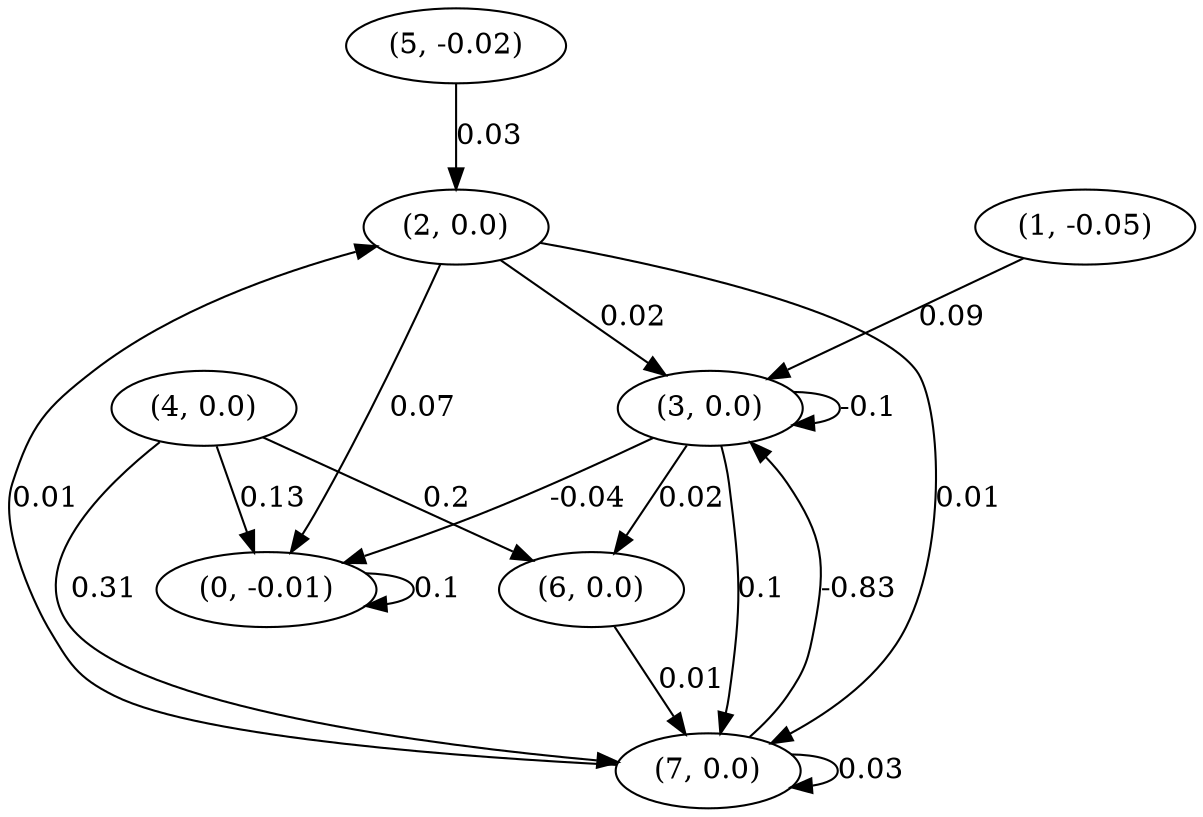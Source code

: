 digraph {
    0 [ label = "(0, -0.01)" ]
    1 [ label = "(1, -0.05)" ]
    2 [ label = "(2, 0.0)" ]
    3 [ label = "(3, 0.0)" ]
    4 [ label = "(4, 0.0)" ]
    5 [ label = "(5, -0.02)" ]
    6 [ label = "(6, 0.0)" ]
    7 [ label = "(7, 0.0)" ]
    0 -> 0 [ label = "0.1" ]
    3 -> 3 [ label = "-0.1" ]
    7 -> 7 [ label = "0.03" ]
    2 -> 0 [ label = "0.07" ]
    3 -> 0 [ label = "-0.04" ]
    4 -> 0 [ label = "0.13" ]
    5 -> 2 [ label = "0.03" ]
    7 -> 2 [ label = "0.01" ]
    1 -> 3 [ label = "0.09" ]
    2 -> 3 [ label = "0.02" ]
    7 -> 3 [ label = "-0.83" ]
    3 -> 6 [ label = "0.02" ]
    4 -> 6 [ label = "0.2" ]
    2 -> 7 [ label = "0.01" ]
    3 -> 7 [ label = "0.1" ]
    4 -> 7 [ label = "0.31" ]
    6 -> 7 [ label = "0.01" ]
}

